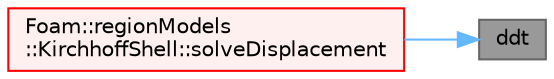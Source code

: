 digraph "ddt"
{
 // LATEX_PDF_SIZE
  bgcolor="transparent";
  edge [fontname=Helvetica,fontsize=10,labelfontname=Helvetica,labelfontsize=10];
  node [fontname=Helvetica,fontsize=10,shape=box,height=0.2,width=0.4];
  rankdir="RL";
  Node1 [id="Node000001",label="ddt",height=0.2,width=0.4,color="gray40", fillcolor="grey60", style="filled", fontcolor="black",tooltip=" "];
  Node1 -> Node2 [id="edge1_Node000001_Node000002",dir="back",color="steelblue1",style="solid",tooltip=" "];
  Node2 [id="Node000002",label="Foam::regionModels\l::KirchhoffShell::solveDisplacement",height=0.2,width=0.4,color="red", fillcolor="#FFF0F0", style="filled",URL="$classFoam_1_1regionModels_1_1KirchhoffShell.html#a833c036da084e412164a4b0569e9a42d",tooltip=" "];
}

